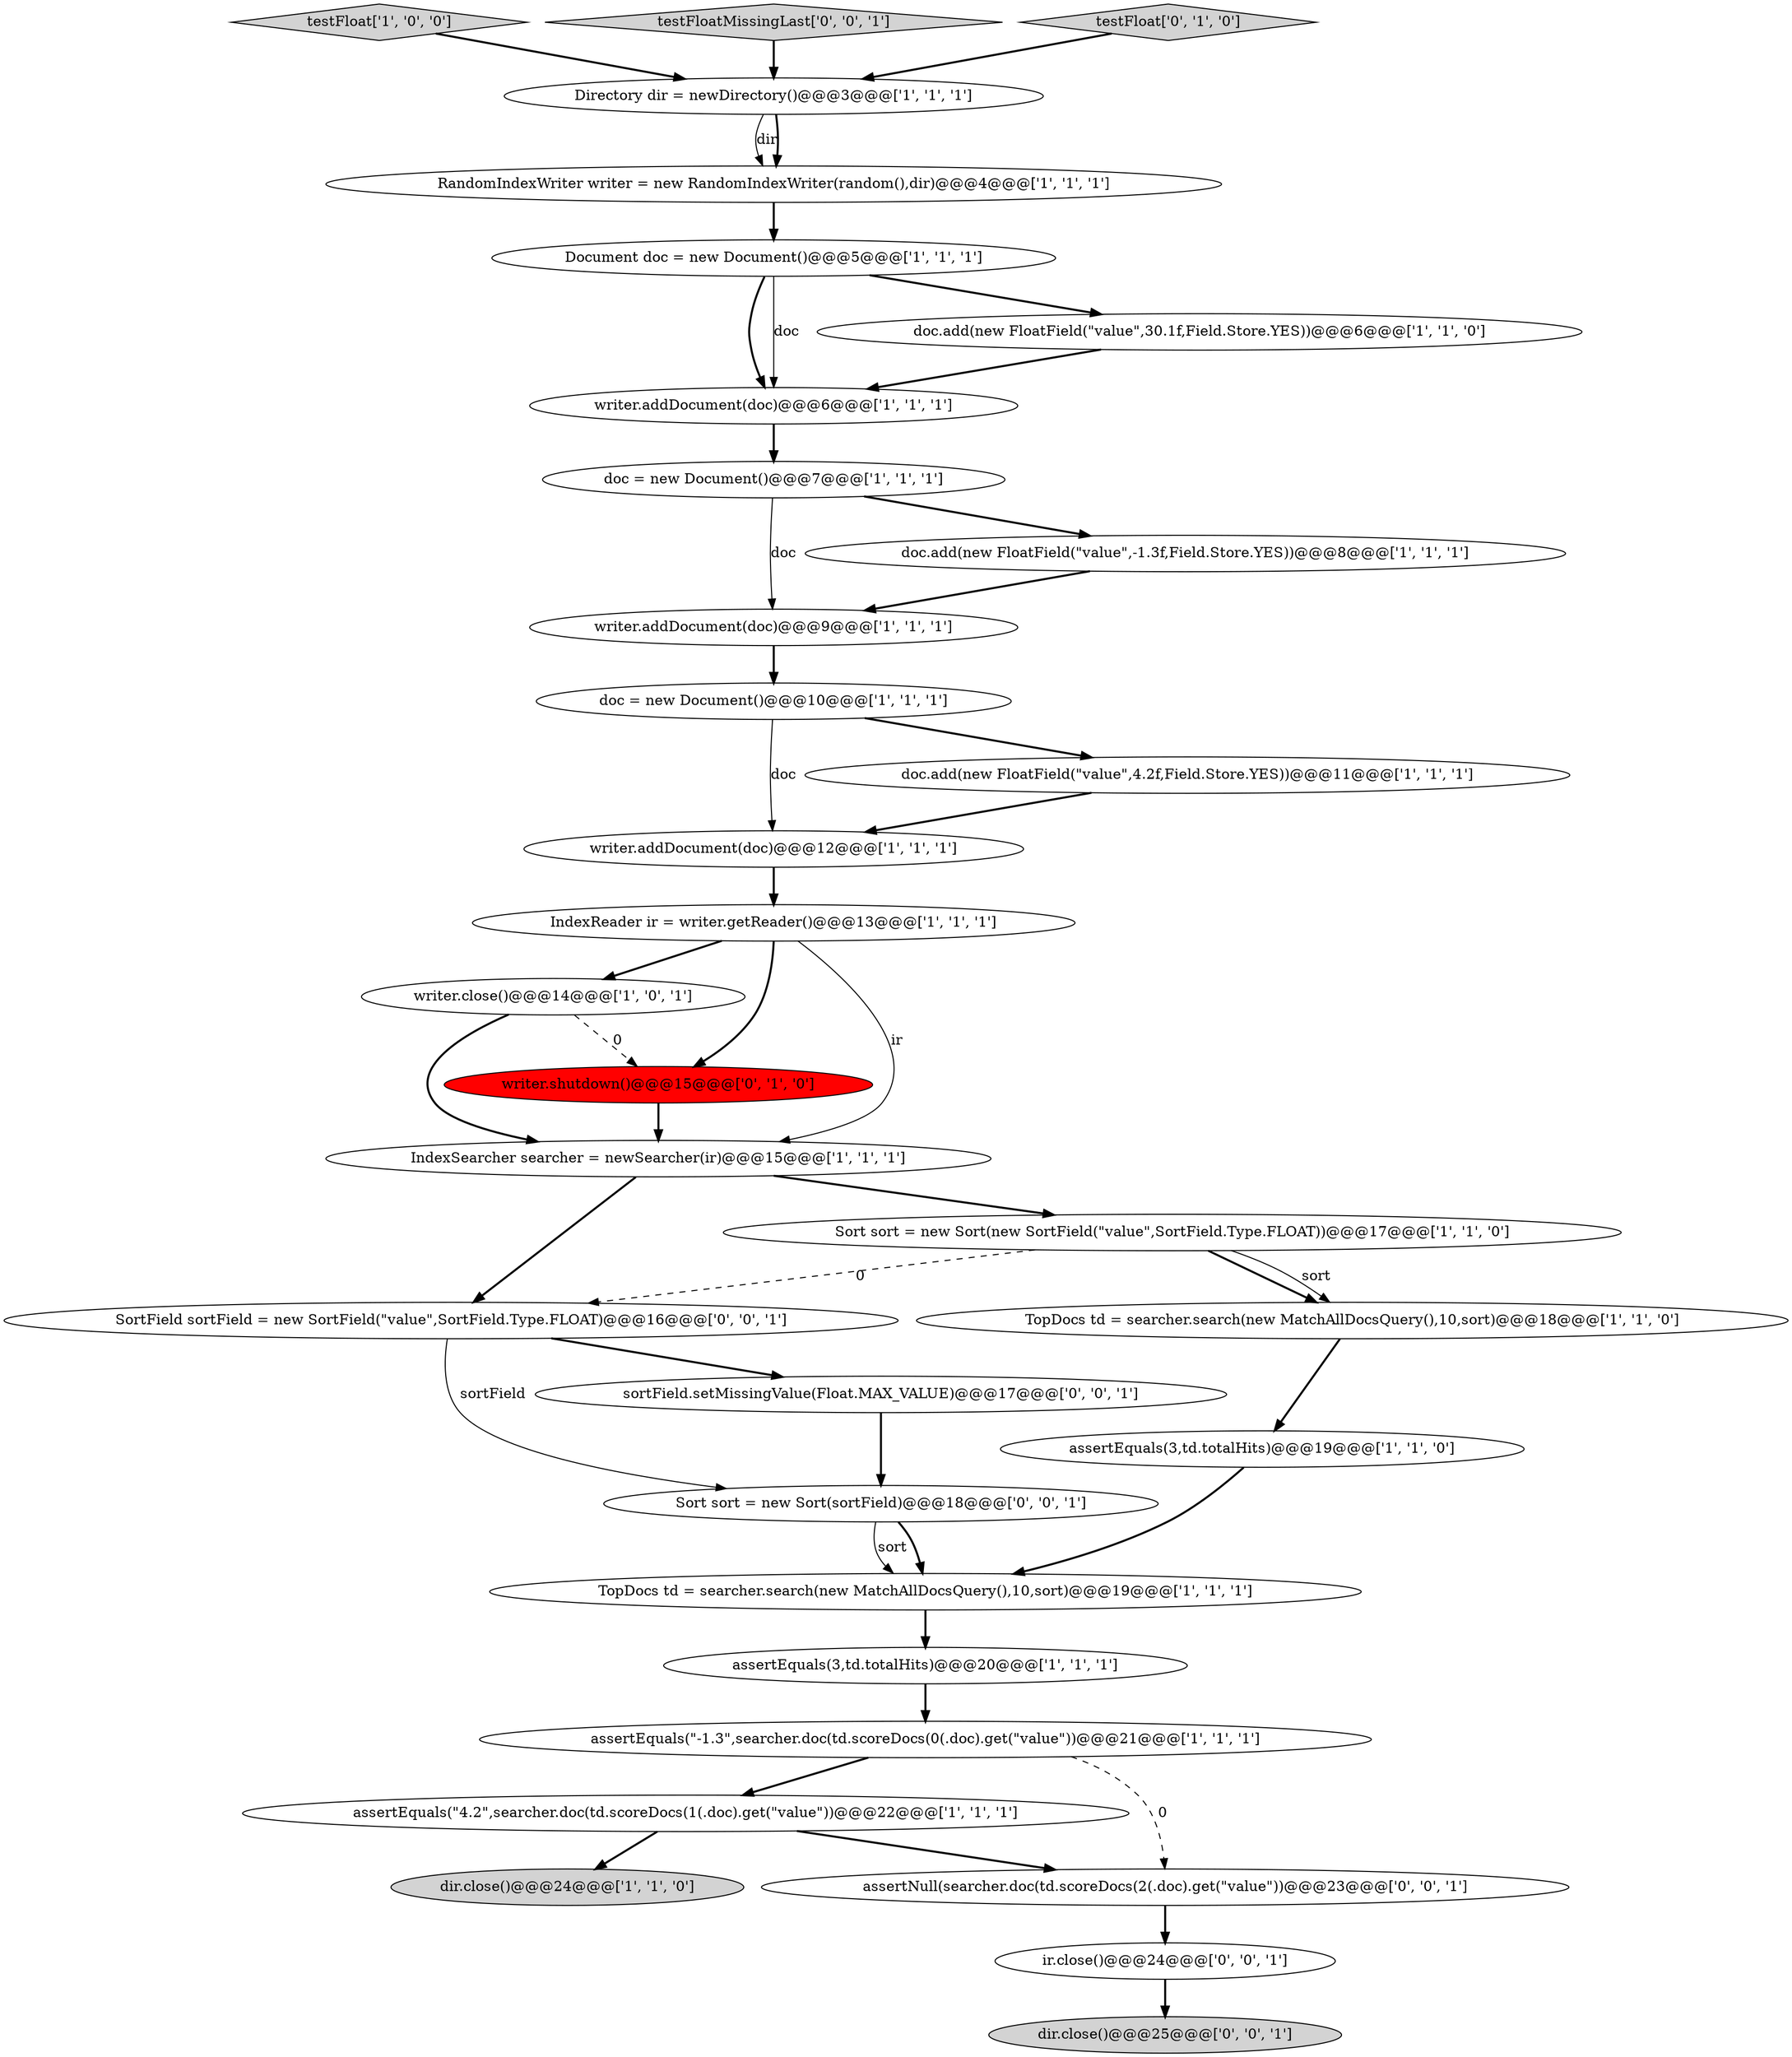 digraph {
4 [style = filled, label = "writer.addDocument(doc)@@@12@@@['1', '1', '1']", fillcolor = white, shape = ellipse image = "AAA0AAABBB1BBB"];
7 [style = filled, label = "doc = new Document()@@@10@@@['1', '1', '1']", fillcolor = white, shape = ellipse image = "AAA0AAABBB1BBB"];
27 [style = filled, label = "sortField.setMissingValue(Float.MAX_VALUE)@@@17@@@['0', '0', '1']", fillcolor = white, shape = ellipse image = "AAA0AAABBB3BBB"];
14 [style = filled, label = "assertEquals(3,td.totalHits)@@@20@@@['1', '1', '1']", fillcolor = white, shape = ellipse image = "AAA0AAABBB1BBB"];
0 [style = filled, label = "writer.addDocument(doc)@@@9@@@['1', '1', '1']", fillcolor = white, shape = ellipse image = "AAA0AAABBB1BBB"];
11 [style = filled, label = "IndexReader ir = writer.getReader()@@@13@@@['1', '1', '1']", fillcolor = white, shape = ellipse image = "AAA0AAABBB1BBB"];
12 [style = filled, label = "writer.close()@@@14@@@['1', '0', '1']", fillcolor = white, shape = ellipse image = "AAA0AAABBB1BBB"];
10 [style = filled, label = "writer.addDocument(doc)@@@6@@@['1', '1', '1']", fillcolor = white, shape = ellipse image = "AAA0AAABBB1BBB"];
24 [style = filled, label = "writer.shutdown()@@@15@@@['0', '1', '0']", fillcolor = red, shape = ellipse image = "AAA1AAABBB2BBB"];
26 [style = filled, label = "SortField sortField = new SortField(\"value\",SortField.Type.FLOAT)@@@16@@@['0', '0', '1']", fillcolor = white, shape = ellipse image = "AAA0AAABBB3BBB"];
22 [style = filled, label = "Sort sort = new Sort(new SortField(\"value\",SortField.Type.FLOAT))@@@17@@@['1', '1', '0']", fillcolor = white, shape = ellipse image = "AAA0AAABBB1BBB"];
15 [style = filled, label = "testFloat['1', '0', '0']", fillcolor = lightgray, shape = diamond image = "AAA0AAABBB1BBB"];
5 [style = filled, label = "TopDocs td = searcher.search(new MatchAllDocsQuery(),10,sort)@@@19@@@['1', '1', '1']", fillcolor = white, shape = ellipse image = "AAA0AAABBB1BBB"];
6 [style = filled, label = "doc.add(new FloatField(\"value\",-1.3f,Field.Store.YES))@@@8@@@['1', '1', '1']", fillcolor = white, shape = ellipse image = "AAA0AAABBB1BBB"];
13 [style = filled, label = "Document doc = new Document()@@@5@@@['1', '1', '1']", fillcolor = white, shape = ellipse image = "AAA0AAABBB1BBB"];
31 [style = filled, label = "testFloatMissingLast['0', '0', '1']", fillcolor = lightgray, shape = diamond image = "AAA0AAABBB3BBB"];
2 [style = filled, label = "Directory dir = newDirectory()@@@3@@@['1', '1', '1']", fillcolor = white, shape = ellipse image = "AAA0AAABBB1BBB"];
16 [style = filled, label = "RandomIndexWriter writer = new RandomIndexWriter(random(),dir)@@@4@@@['1', '1', '1']", fillcolor = white, shape = ellipse image = "AAA0AAABBB1BBB"];
1 [style = filled, label = "IndexSearcher searcher = newSearcher(ir)@@@15@@@['1', '1', '1']", fillcolor = white, shape = ellipse image = "AAA0AAABBB1BBB"];
19 [style = filled, label = "TopDocs td = searcher.search(new MatchAllDocsQuery(),10,sort)@@@18@@@['1', '1', '0']", fillcolor = white, shape = ellipse image = "AAA0AAABBB1BBB"];
30 [style = filled, label = "ir.close()@@@24@@@['0', '0', '1']", fillcolor = white, shape = ellipse image = "AAA0AAABBB3BBB"];
9 [style = filled, label = "dir.close()@@@24@@@['1', '1', '0']", fillcolor = lightgray, shape = ellipse image = "AAA0AAABBB1BBB"];
23 [style = filled, label = "testFloat['0', '1', '0']", fillcolor = lightgray, shape = diamond image = "AAA0AAABBB2BBB"];
17 [style = filled, label = "assertEquals(\"4.2\",searcher.doc(td.scoreDocs(1(.doc).get(\"value\"))@@@22@@@['1', '1', '1']", fillcolor = white, shape = ellipse image = "AAA0AAABBB1BBB"];
3 [style = filled, label = "doc = new Document()@@@7@@@['1', '1', '1']", fillcolor = white, shape = ellipse image = "AAA0AAABBB1BBB"];
21 [style = filled, label = "doc.add(new FloatField(\"value\",30.1f,Field.Store.YES))@@@6@@@['1', '1', '0']", fillcolor = white, shape = ellipse image = "AAA0AAABBB1BBB"];
29 [style = filled, label = "assertNull(searcher.doc(td.scoreDocs(2(.doc).get(\"value\"))@@@23@@@['0', '0', '1']", fillcolor = white, shape = ellipse image = "AAA0AAABBB3BBB"];
20 [style = filled, label = "assertEquals(3,td.totalHits)@@@19@@@['1', '1', '0']", fillcolor = white, shape = ellipse image = "AAA0AAABBB1BBB"];
25 [style = filled, label = "dir.close()@@@25@@@['0', '0', '1']", fillcolor = lightgray, shape = ellipse image = "AAA0AAABBB3BBB"];
18 [style = filled, label = "doc.add(new FloatField(\"value\",4.2f,Field.Store.YES))@@@11@@@['1', '1', '1']", fillcolor = white, shape = ellipse image = "AAA0AAABBB1BBB"];
28 [style = filled, label = "Sort sort = new Sort(sortField)@@@18@@@['0', '0', '1']", fillcolor = white, shape = ellipse image = "AAA0AAABBB3BBB"];
8 [style = filled, label = "assertEquals(\"-1.3\",searcher.doc(td.scoreDocs(0(.doc).get(\"value\"))@@@21@@@['1', '1', '1']", fillcolor = white, shape = ellipse image = "AAA0AAABBB1BBB"];
13->10 [style = bold, label=""];
21->10 [style = bold, label=""];
16->13 [style = bold, label=""];
15->2 [style = bold, label=""];
28->5 [style = bold, label=""];
22->19 [style = bold, label=""];
29->30 [style = bold, label=""];
22->19 [style = solid, label="sort"];
26->28 [style = solid, label="sortField"];
19->20 [style = bold, label=""];
17->9 [style = bold, label=""];
27->28 [style = bold, label=""];
2->16 [style = solid, label="dir"];
10->3 [style = bold, label=""];
3->6 [style = bold, label=""];
30->25 [style = bold, label=""];
11->12 [style = bold, label=""];
6->0 [style = bold, label=""];
31->2 [style = bold, label=""];
5->14 [style = bold, label=""];
1->26 [style = bold, label=""];
11->24 [style = bold, label=""];
12->1 [style = bold, label=""];
20->5 [style = bold, label=""];
0->7 [style = bold, label=""];
1->22 [style = bold, label=""];
8->17 [style = bold, label=""];
26->27 [style = bold, label=""];
18->4 [style = bold, label=""];
7->4 [style = solid, label="doc"];
28->5 [style = solid, label="sort"];
12->24 [style = dashed, label="0"];
13->10 [style = solid, label="doc"];
7->18 [style = bold, label=""];
14->8 [style = bold, label=""];
23->2 [style = bold, label=""];
24->1 [style = bold, label=""];
4->11 [style = bold, label=""];
13->21 [style = bold, label=""];
17->29 [style = bold, label=""];
3->0 [style = solid, label="doc"];
8->29 [style = dashed, label="0"];
11->1 [style = solid, label="ir"];
22->26 [style = dashed, label="0"];
2->16 [style = bold, label=""];
}
